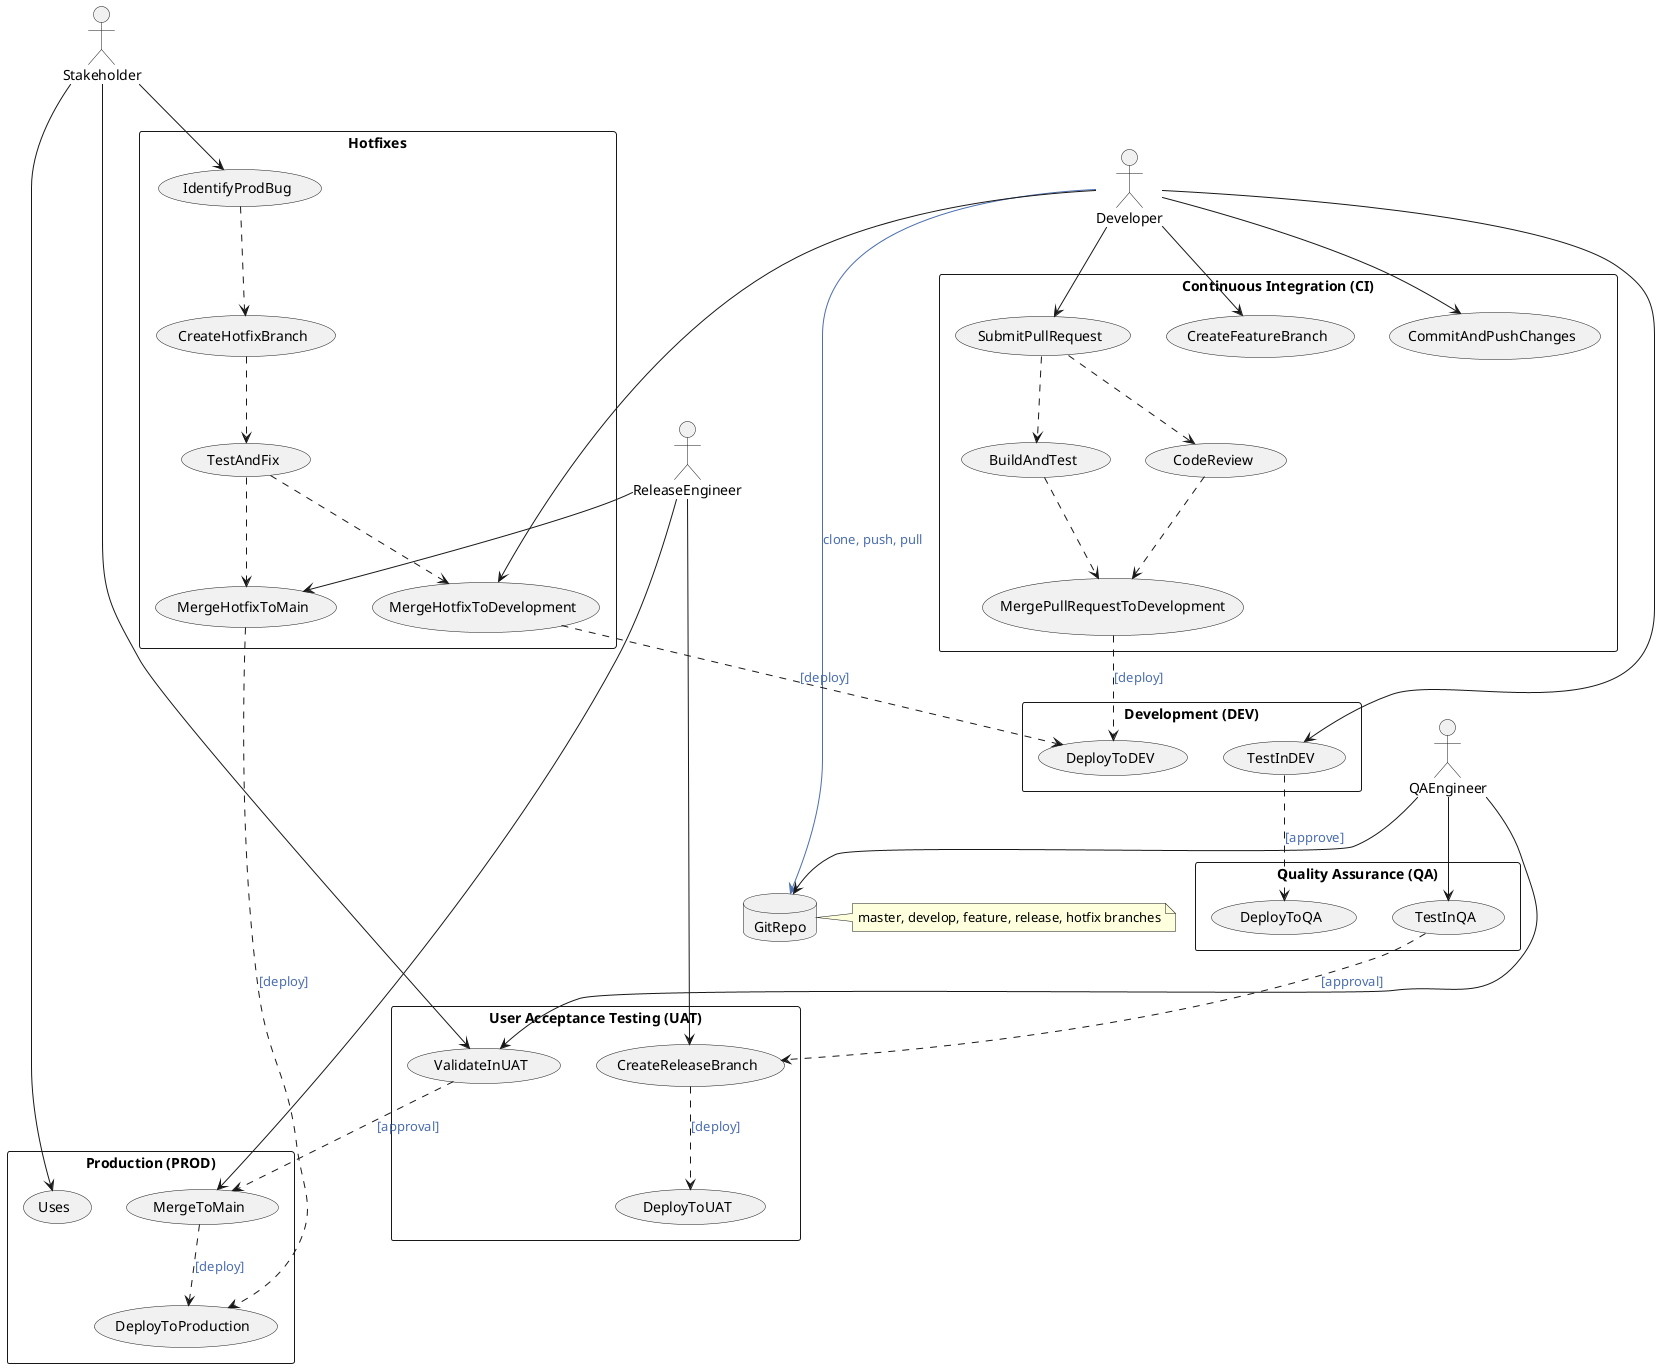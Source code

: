 @startuml

skinparam {
  shadowing false
  defaultTextAlignment center
  Arrow {
    ArrowColor #4b6eaf
    FontColor #4b6eaf
  }
}

actor Developer
actor QAEngineer
actor ReleaseEngineer
actor Stakeholder
database GitRepo

Developer -[#4b6eaf]-> GitRepo: clone, push, pull
QAEngineer --> GitRepo

rectangle "Continuous Integration (CI)" {
  Developer --> (CreateFeatureBranch)
  Developer --> (CommitAndPushChanges)
  Developer --> (SubmitPullRequest)
  (SubmitPullRequest) .-> (BuildAndTest)
  (SubmitPullRequest) .-> (CodeReview)
  (BuildAndTest) .-> (MergePullRequestToDevelopment)
  (CodeReview) .-> (MergePullRequestToDevelopment)
}

rectangle "Development (DEV)" {
  (MergePullRequestToDevelopment) .-> (DeployToDEV):[deploy]
  Developer --> (TestInDEV)
}

rectangle "Quality Assurance (QA)" {
  (TestInDEV) .-> (DeployToQA):[approve]
  QAEngineer --> (TestInQA)
}

rectangle "User Acceptance Testing (UAT)" {
  ReleaseEngineer --> (CreateReleaseBranch)
  (TestInQA) .-> (CreateReleaseBranch): [approval]
  (CreateReleaseBranch) .-> (DeployToUAT): [deploy]
  Stakeholder --> (ValidateInUAT)
  QAEngineer --> (ValidateInUAT)
}

rectangle "Production (PROD)" {
  ReleaseEngineer --> (MergeToMain)
  (ValidateInUAT) .-> (MergeToMain): [approval]
  (MergeToMain) .-> (DeployToProduction): [deploy]
  Stakeholder --> (Uses)
}

rectangle "Hotfixes" {
  Stakeholder --> (IdentifyProdBug)
  (IdentifyProdBug) .-> (CreateHotfixBranch)
  (CreateHotfixBranch) .-> (TestAndFix)
  (TestAndFix) .-> (MergeHotfixToMain)
  ReleaseEngineer --> (MergeHotfixToMain)
  Developer --> (MergeHotfixToDevelopment)
  (TestAndFix) .-> (MergeHotfixToDevelopment)
  (MergeHotfixToMain) .-> (DeployToProduction): [deploy]
  (MergeHotfixToDevelopment) .-> (DeployToDEV): [deploy]
}

note right of GitRepo: master, develop, feature, release, hotfix branches
@enduml
